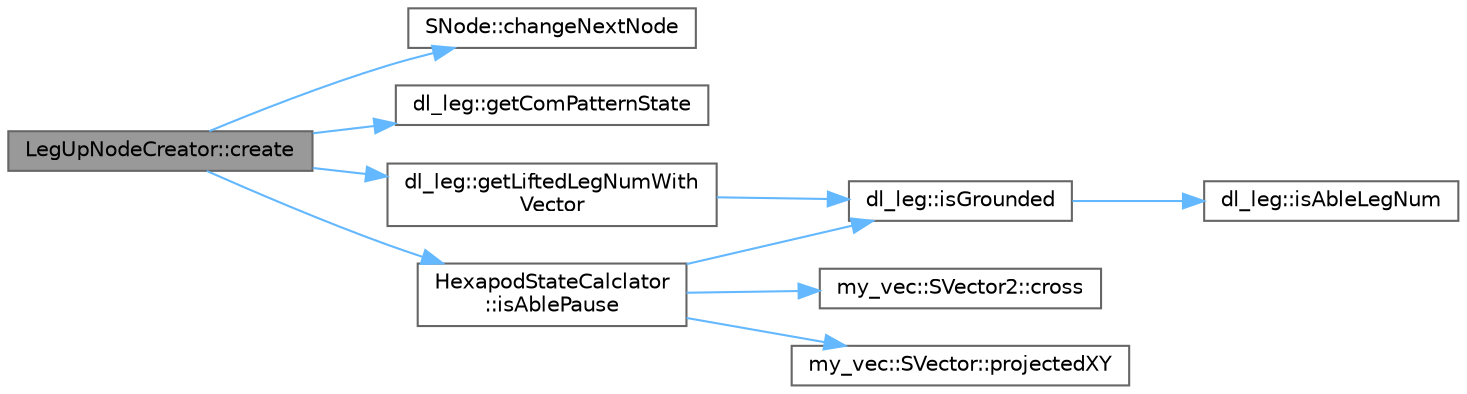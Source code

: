 digraph "LegUpNodeCreator::create"
{
 // LATEX_PDF_SIZE
  bgcolor="transparent";
  edge [fontname=Helvetica,fontsize=10,labelfontname=Helvetica,labelfontsize=10];
  node [fontname=Helvetica,fontsize=10,shape=box,height=0.2,width=0.4];
  rankdir="LR";
  Node1 [id="Node000001",label="LegUpNodeCreator::create",height=0.2,width=0.4,color="gray40", fillcolor="grey60", style="filled", fontcolor="black",tooltip="重心を平行移動したノードを生成する"];
  Node1 -> Node2 [id="edge1_Node000001_Node000002",color="steelblue1",style="solid",tooltip=" "];
  Node2 [id="Node000002",label="SNode::changeNextNode",height=0.2,width=0.4,color="grey40", fillcolor="white", style="filled",URL="$struct_s_node.html#a99876a79a2e973f64a25fb72210086b0",tooltip="次の動作を設定する関数．"];
  Node1 -> Node3 [id="edge2_Node000001_Node000003",color="steelblue1",style="solid",tooltip=" "];
  Node3 [id="Node000003",label="dl_leg::getComPatternState",height=0.2,width=0.4,color="grey40", fillcolor="white", style="filled",URL="$namespacedl__leg.html#abbc27c9c3c65dc84913fd7b87c7274c6",tooltip="重心パターンを取得する．0b0000 〜 0b1000 まで"];
  Node1 -> Node4 [id="edge3_Node000001_Node000004",color="steelblue1",style="solid",tooltip=" "];
  Node4 [id="Node000004",label="dl_leg::getLiftedLegNumWith\lVector",height=0.2,width=0.4,color="grey40", fillcolor="white", style="filled",URL="$namespacedl__leg.html#a7f0087bafff21a191f0f9db91b71e3a7",tooltip="遊脚している脚の脚番号0〜5を，引数_res_numberで参照渡しする関数"];
  Node4 -> Node5 [id="edge4_Node000004_Node000005",color="steelblue1",style="solid",tooltip=" "];
  Node5 [id="Node000005",label="dl_leg::isGrounded",height=0.2,width=0.4,color="grey40", fillcolor="white", style="filled",URL="$namespacedl__leg.html#ad9c7dd2eccb0f1660b81a56b17b889c3",tooltip="脚番号_leg_num 0 〜 5 に応じて，その脚が接地しているかを調べる． 脚は右前脚を0番として，時計回りに0,1,2,3,4,5となる．左前足が5番．"];
  Node5 -> Node6 [id="edge5_Node000005_Node000006",color="steelblue1",style="solid",tooltip=" "];
  Node6 [id="Node000006",label="dl_leg::isAbleLegNum",height=0.2,width=0.4,color="grey40", fillcolor="white", style="filled",URL="$namespacedl__leg.html#ab2ec160a0610763bdbc702363c0c6267",tooltip="脚を表す番号は，右前脚を 0 として， 0 〜 5 の範囲．その範囲外ならばfalseを返す．"];
  Node1 -> Node7 [id="edge6_Node000001_Node000007",color="steelblue1",style="solid",tooltip=" "];
  Node7 [id="Node000007",label="HexapodStateCalclator\l::isAblePause",height=0.2,width=0.4,color="grey40", fillcolor="white", style="filled",URL="$class_hexapod_state_calclator.html#a5e34910a6da418efdc1e1632672f15e7",tooltip="転ばない姿勢かどうか調べる．"];
  Node7 -> Node8 [id="edge7_Node000007_Node000008",color="steelblue1",style="solid",tooltip=" "];
  Node8 [id="Node000008",label="my_vec::SVector2::cross",height=0.2,width=0.4,color="grey40", fillcolor="white", style="filled",URL="$structmy__vec_1_1_s_vector2.html#ac2b5470c2541a3292a27b38840ebb7c2",tooltip="このベクトルとotherの外積を返す"];
  Node7 -> Node5 [id="edge8_Node000007_Node000005",color="steelblue1",style="solid",tooltip=" "];
  Node7 -> Node9 [id="edge9_Node000007_Node000009",color="steelblue1",style="solid",tooltip=" "];
  Node9 [id="Node000009",label="my_vec::SVector::projectedXY",height=0.2,width=0.4,color="grey40", fillcolor="white", style="filled",URL="$structmy__vec_1_1_s_vector.html#ada5408a85d72fdbf6ae0f5f6d42862f7",tooltip="XY平面に射影したベクトルを返す．"];
}

